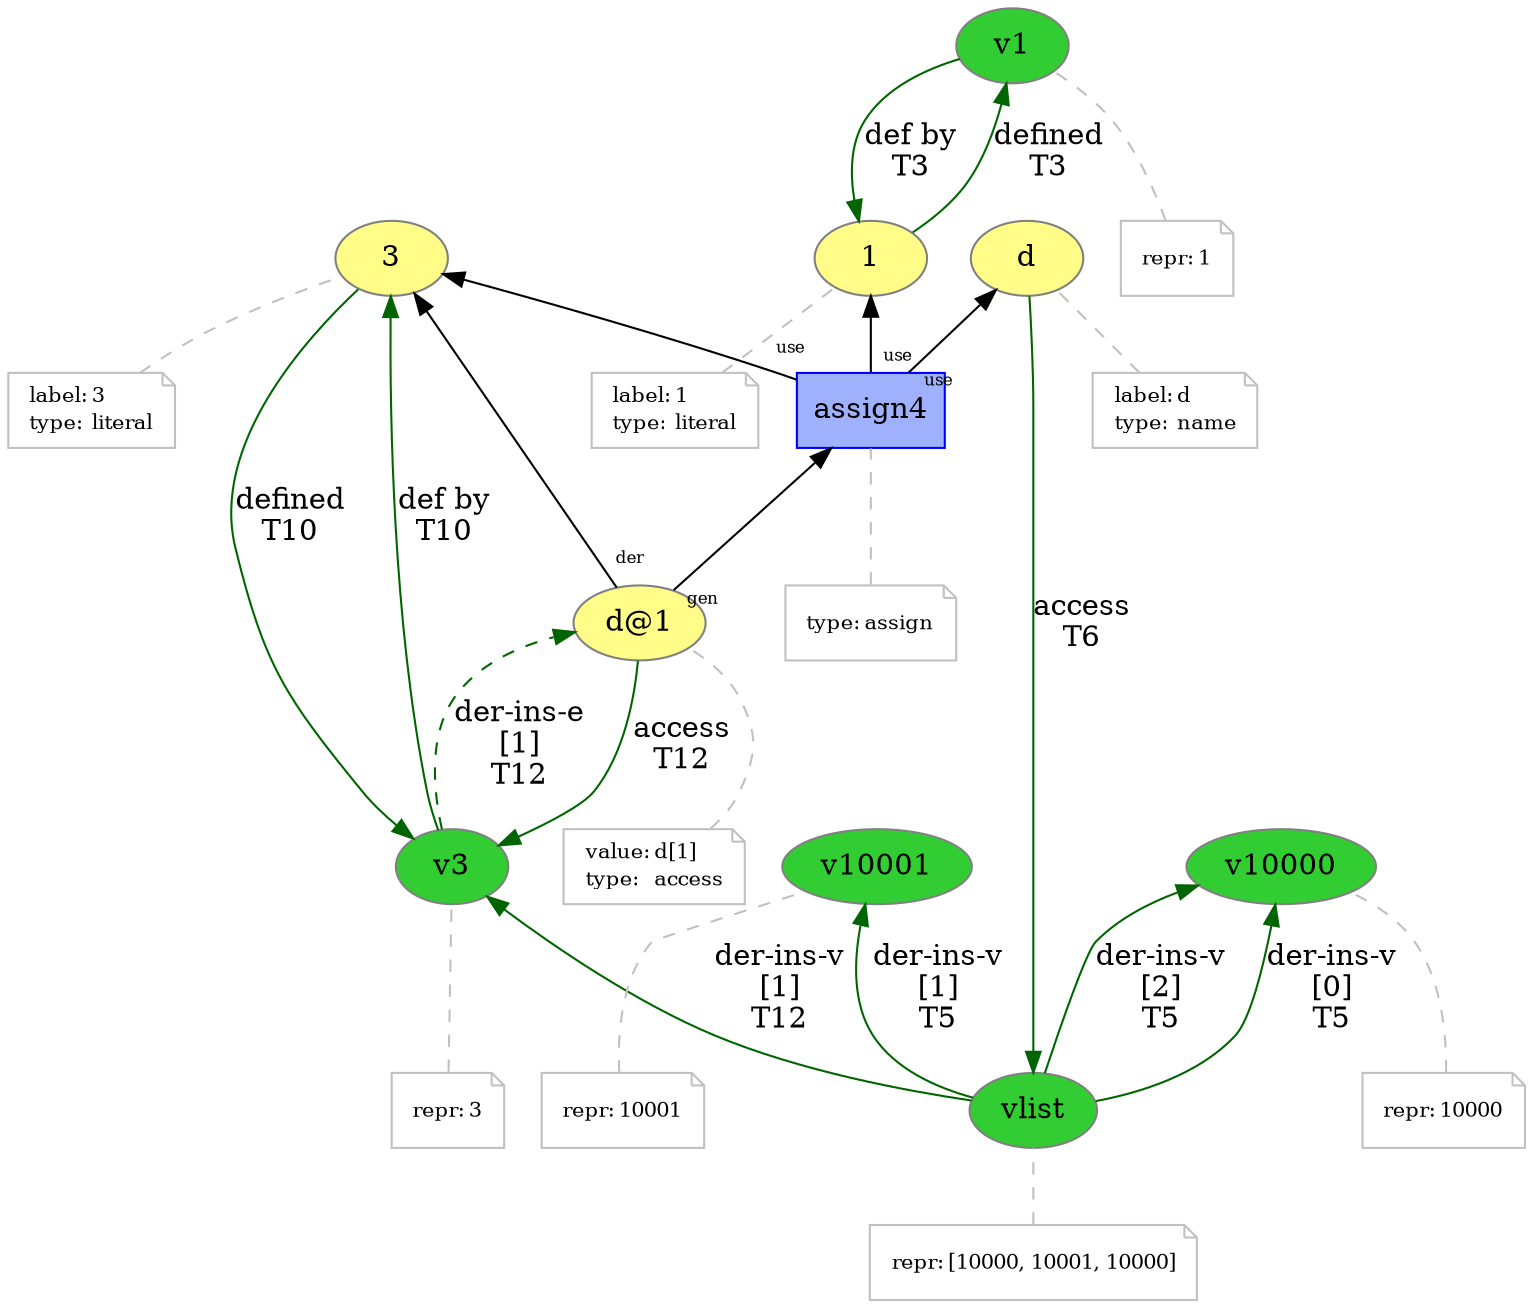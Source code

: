digraph "PROV" { size="16,12"; rankdir="BT";
"http://example.org/vlist" [fillcolor="#32CD32",color="#808080",style="filled",label="vlist",URL="http://example.org/vlist"]
"http://example.org/vlist-attrs" [color="gray",shape="note",fontsize="10",fontcolor="black",label=<<TABLE cellpadding="0" border="0">
	<TR>
	    <TD align="left">repr:</TD>
	    <TD align="left">[10000, 10001, 10000]</TD>
	</TR>
</TABLE>>]
"http://example.org/vlist-attrs" -> "http://example.org/vlist" [color="gray",style="dashed",arrowhead="none"]
"http://example.org/v10000" [fillcolor="#32CD32",color="#808080",style="filled",label="v10000",URL="http://example.org/v10000"]
"http://example.org/v10000-attrs" [color="gray",shape="note",fontsize="10",fontcolor="black",label=<<TABLE cellpadding="0" border="0">
	<TR>
	    <TD align="left">repr:</TD>
	    <TD align="left">10000</TD>
	</TR>
</TABLE>>]
"http://example.org/v10000-attrs" -> "http://example.org/v10000" [color="gray",style="dashed",arrowhead="none"]
"http://example.org/v10001" [fillcolor="#32CD32",color="#808080",style="filled",label="v10001",URL="http://example.org/v10001"]
"http://example.org/v10001-attrs" [color="gray",shape="note",fontsize="10",fontcolor="black",label=<<TABLE cellpadding="0" border="0">
	<TR>
	    <TD align="left">repr:</TD>
	    <TD align="left">10001</TD>
	</TR>
</TABLE>>]
"http://example.org/v10001-attrs" -> "http://example.org/v10001" [color="gray",style="dashed",arrowhead="none"]
"http://example.org/vlist" -> "http://example.org/v10000" [fontsize="14",labeldistance="1.5",color="darkgreen",labelangle="60.0",rotation="20",label="der-ins-v
[0]
T5"]
"http://example.org/vlist" -> "http://example.org/v10001" [fontsize="14",labeldistance="1.5",color="darkgreen",labelangle="60.0",rotation="20",label="der-ins-v
[1]
T5"]
"http://example.org/vlist" -> "http://example.org/v10000" [fontsize="14",labeldistance="1.5",color="darkgreen",labelangle="60.0",rotation="20",label="der-ins-v
[2]
T5"]
"http://example.org/d" [fillcolor="#FFFC87",color="#808080",style="filled",label="d",URL="http://example.org/d"]
"http://example.org/d-attrs" [color="gray",shape="note",fontsize="10",fontcolor="black",label=<<TABLE cellpadding="0" border="0">
	<TR>
	    <TD align="left">label:</TD>
	    <TD align="left">d</TD>
	</TR>
	<TR>
	    <TD align="left">type:</TD>
	    <TD align="left">name</TD>
	</TR>
</TABLE>>]
"http://example.org/d-attrs" -> "http://example.org/d" [color="gray",style="dashed",arrowhead="none"]
"http://example.org/d" -> "http://example.org/vlist" [fontsize="14",labeldistance="1.5",color="darkgreen",labelangle="60.0",rotation="20",label="access
T6"]
"http://example.org/1" [fillcolor="#FFFC87",color="#808080",style="filled",label="1",URL="http://example.org/1"]
"http://example.org/1-attrs" [color="gray",shape="note",fontsize="10",fontcolor="black",label=<<TABLE cellpadding="0" border="0">
	<TR>
	    <TD align="left">label:</TD>
	    <TD align="left">1</TD>
	</TR>
	<TR>
	    <TD align="left">type:</TD>
	    <TD align="left">literal</TD>
	</TR>
</TABLE>>]
"http://example.org/1-attrs" -> "http://example.org/1" [color="gray",style="dashed",arrowhead="none"]
"http://example.org/v1" [fillcolor="#32CD32",color="#808080",style="filled",label="v1",URL="http://example.org/v1"]
"http://example.org/v1-attrs" [color="gray",shape="note",fontsize="10",fontcolor="black",label=<<TABLE cellpadding="0" border="0">
	<TR>
	    <TD align="left">repr:</TD>
	    <TD align="left">1</TD>
	</TR>
</TABLE>>]
"http://example.org/v1-attrs" -> "http://example.org/v1" [color="gray",style="dashed",arrowhead="none"]
"http://example.org/1" -> "http://example.org/v1" [fontsize="14",labeldistance="1.5",color="darkgreen",labelangle="60.0",rotation="20",label="defined
T3"]
"http://example.org/v1" -> "http://example.org/1" [fontsize="14",labeldistance="1.5",color="darkgreen",labelangle="60.0",rotation="20",label="def by
T3"]
"http://example.org/3" [fillcolor="#FFFC87",color="#808080",style="filled",label="3",URL="http://example.org/3"]
"http://example.org/3-attrs" [color="gray",shape="note",fontsize="10",fontcolor="black",label=<<TABLE cellpadding="0" border="0">
	<TR>
	    <TD align="left">label:</TD>
	    <TD align="left">3</TD>
	</TR>
	<TR>
	    <TD align="left">type:</TD>
	    <TD align="left">literal</TD>
	</TR>
</TABLE>>]
"http://example.org/3-attrs" -> "http://example.org/3" [color="gray",style="dashed",arrowhead="none"]
"http://example.org/v3" [fillcolor="#32CD32",color="#808080",style="filled",label="v3",URL="http://example.org/v3"]
"http://example.org/v3-attrs" [color="gray",shape="note",fontsize="10",fontcolor="black",label=<<TABLE cellpadding="0" border="0">
	<TR>
	    <TD align="left">repr:</TD>
	    <TD align="left">3</TD>
	</TR>
</TABLE>>]
"http://example.org/v3-attrs" -> "http://example.org/v3" [color="gray",style="dashed",arrowhead="none"]
"http://example.org/3" -> "http://example.org/v3" [fontsize="14",labeldistance="1.5",color="darkgreen",labelangle="60.0",rotation="20",label="defined
T10"]
"http://example.org/v3" -> "http://example.org/3" [fontsize="14",labeldistance="1.5",color="darkgreen",labelangle="60.0",rotation="20",label="def by
T10"]
"http://example.org/d@1" [fillcolor="#FFFC87",color="#808080",style="filled",label="d@1",URL="http://example.org/d@1"]
"http://example.org/d@1-attrs" [color="gray",shape="note",fontsize="10",fontcolor="black",label=<<TABLE cellpadding="0" border="0">
	<TR>
	    <TD align="left">value:</TD>
	    <TD align="left">d[1]</TD>
	</TR>
	<TR>
	    <TD align="left">type:</TD>
	    <TD align="left">access</TD>
	</TR>
</TABLE>>]
"http://example.org/d@1-attrs" -> "http://example.org/d@1" [color="gray",style="dashed",arrowhead="none"]
"http://example.org/d@1" -> "http://example.org/v3" [fontsize="14",labeldistance="1.5",color="darkgreen",labelangle="60.0",rotation="20",label="access
T12"]
"http://example.org/vlist" -> "http://example.org/v3" [fontsize="14",labeldistance="1.5",color="darkgreen",labelangle="60.0",rotation="20",label="der-ins-v
[1]
T12"]
"http://example.org/v3" -> "http://example.org/d@1" [fontsize="14",labeldistance="1.5",color="darkgreen",labelangle="60.0",rotation="20",label="der-ins-e
[1]
T12",style="dashed"]
"http://example.org/assign4" [fillcolor="#9FB1FC",color="#0000FF",shape="polygon",sides="4",style="filled",label="assign4",URL="http://example.org/assign4"]
"http://example.org/assign4-attrs" [color="gray",shape="note",fontsize="10",fontcolor="black",label=<<TABLE cellpadding="0" border="0">
	<TR>
	    <TD align="left">type:</TD>
	    <TD align="left">assign</TD>
	</TR>
</TABLE>>]
"http://example.org/assign4-attrs" -> "http://example.org/assign4" [color="gray",style="dashed",arrowhead="none"]
"http://example.org/assign4" -> "http://example.org/d" [labelfontsize="8",labeldistance="1.5",labelangle="60.0",rotation="20",taillabel="use"]
"http://example.org/assign4" -> "http://example.org/1" [labelfontsize="8",labeldistance="1.5",labelangle="60.0",rotation="20",taillabel="use"]
"http://example.org/d@1" -> "http://example.org/3" [labelfontsize="8",labeldistance="1.5",labelangle="60.0",rotation="20",taillabel="der"]
"http://example.org/assign4" -> "http://example.org/3" [labelfontsize="8",labeldistance="1.5",labelangle="60.0",rotation="20",taillabel="use"]
"http://example.org/d@1" -> "http://example.org/assign4" [labelfontsize="8",labeldistance="1.5",labelangle="60.0",rotation="20",taillabel="gen"]
}